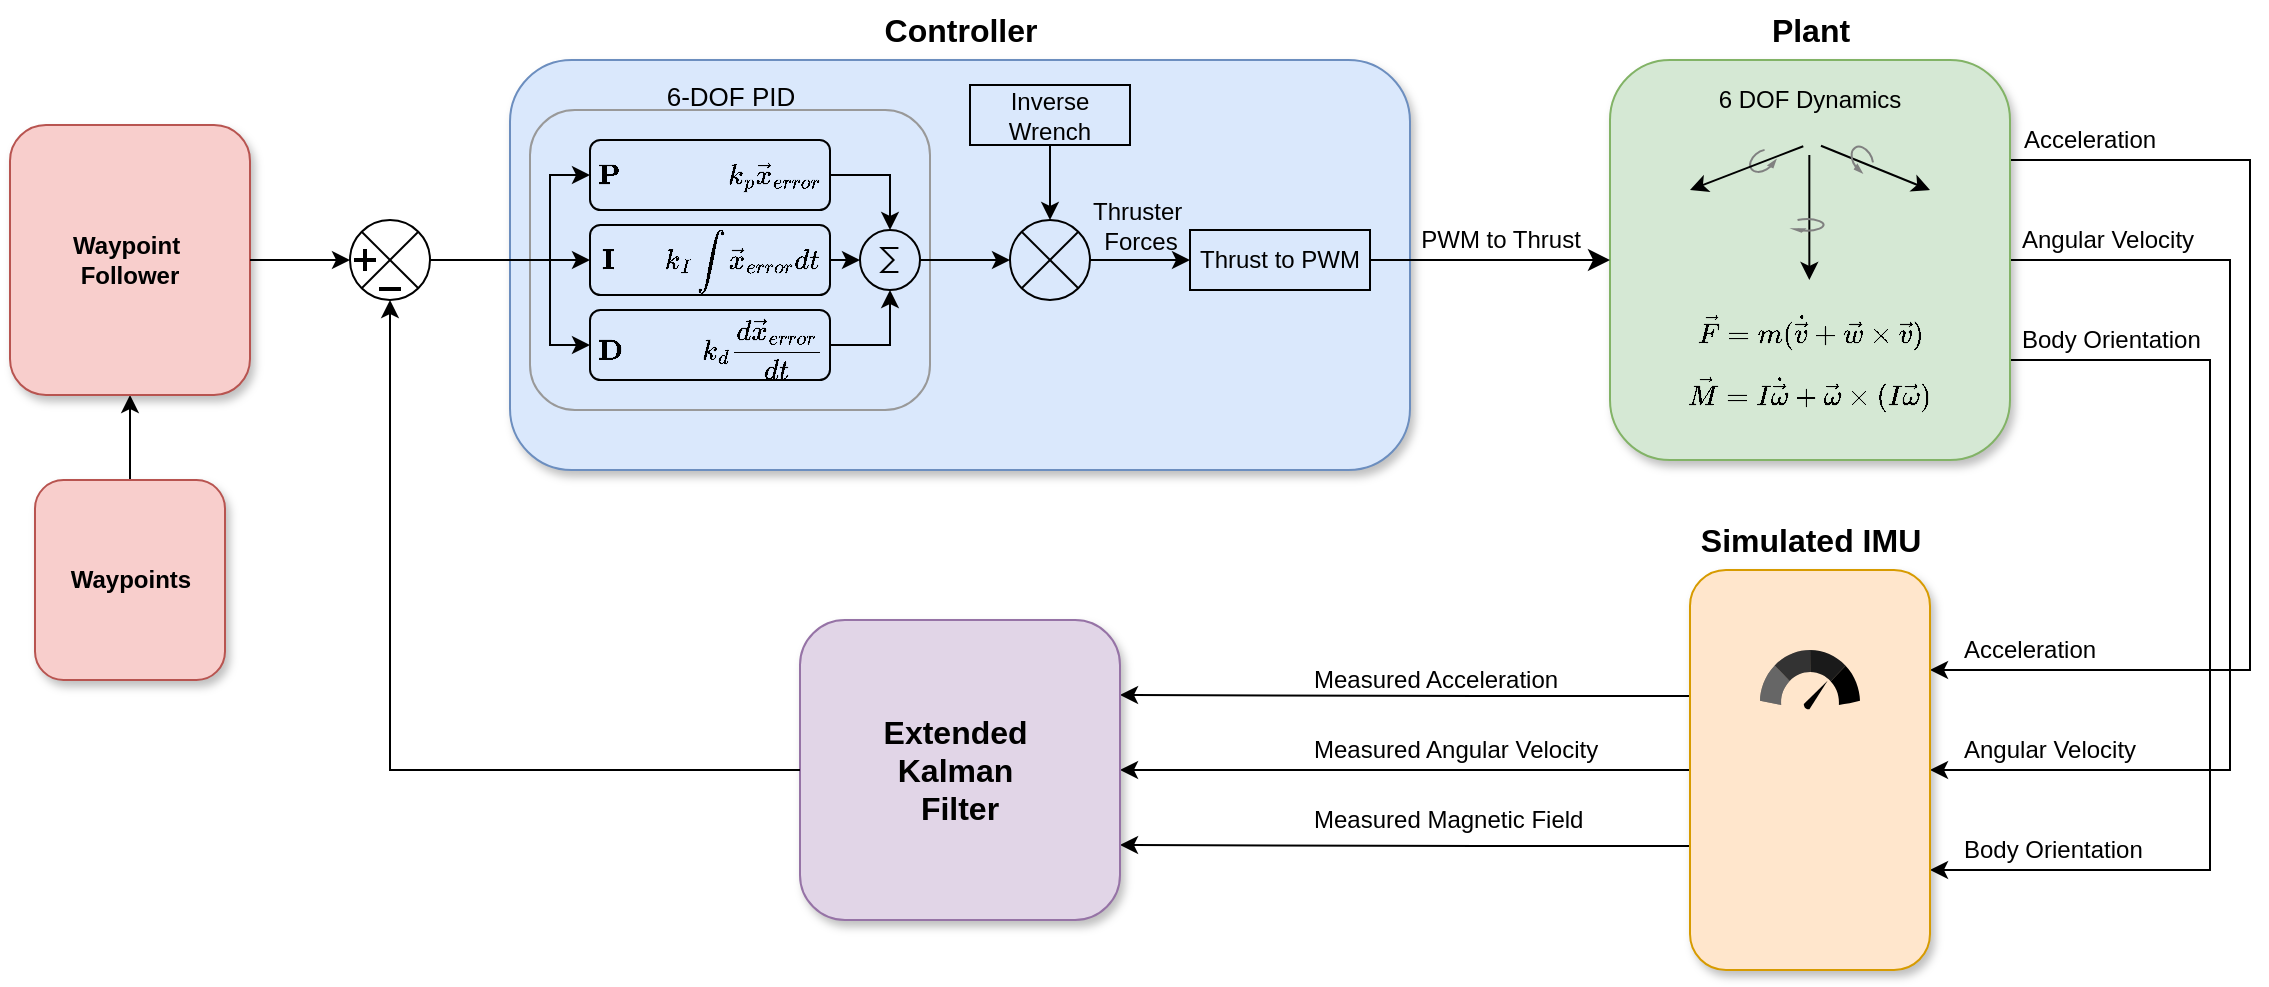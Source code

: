 <mxfile version="27.0.9">
  <diagram name="Page-1" id="gmF0lqLM5jDYlkhlYrua">
    <mxGraphModel dx="2262" dy="785" grid="1" gridSize="10" guides="1" tooltips="1" connect="1" arrows="0" fold="1" page="1" pageScale="1" pageWidth="850" pageHeight="1100" math="1" shadow="0">
      <root>
        <mxCell id="0" />
        <mxCell id="1" parent="0" />
        <mxCell id="TQVPsAvAFbcCPKvridSk-33" value="PWM to Thrust" style="text;html=1;align=center;verticalAlign=middle;resizable=0;points=[];autosize=1;strokeColor=none;fillColor=none;" parent="1" vertex="1">
          <mxGeometry x="215" y="220" width="100" height="30" as="geometry" />
        </mxCell>
        <mxCell id="TQVPsAvAFbcCPKvridSk-66" style="edgeStyle=orthogonalEdgeStyle;rounded=0;orthogonalLoop=1;jettySize=auto;html=1;exitX=1;exitY=0.25;exitDx=0;exitDy=0;entryX=1;entryY=0.25;entryDx=0;entryDy=0;" parent="1" source="TQVPsAvAFbcCPKvridSk-34" target="TQVPsAvAFbcCPKvridSk-61" edge="1">
          <mxGeometry relative="1" as="geometry">
            <Array as="points">
              <mxPoint x="640" y="195" />
              <mxPoint x="640" y="450" />
            </Array>
          </mxGeometry>
        </mxCell>
        <mxCell id="TQVPsAvAFbcCPKvridSk-67" style="edgeStyle=orthogonalEdgeStyle;rounded=0;orthogonalLoop=1;jettySize=auto;html=1;exitX=1;exitY=0.5;exitDx=0;exitDy=0;entryX=1;entryY=0.5;entryDx=0;entryDy=0;" parent="1" source="TQVPsAvAFbcCPKvridSk-34" target="TQVPsAvAFbcCPKvridSk-61" edge="1">
          <mxGeometry relative="1" as="geometry">
            <Array as="points">
              <mxPoint x="630" y="245" />
              <mxPoint x="630" y="500" />
            </Array>
          </mxGeometry>
        </mxCell>
        <mxCell id="TQVPsAvAFbcCPKvridSk-68" style="edgeStyle=orthogonalEdgeStyle;rounded=0;orthogonalLoop=1;jettySize=auto;html=1;exitX=1;exitY=0.75;exitDx=0;exitDy=0;entryX=1;entryY=0.75;entryDx=0;entryDy=0;" parent="1" source="TQVPsAvAFbcCPKvridSk-34" target="TQVPsAvAFbcCPKvridSk-61" edge="1">
          <mxGeometry relative="1" as="geometry">
            <Array as="points">
              <mxPoint x="620" y="295" />
              <mxPoint x="620" y="550" />
            </Array>
          </mxGeometry>
        </mxCell>
        <mxCell id="MQUveA0Q0qGDdCK2UPOB-7" style="edgeStyle=orthogonalEdgeStyle;rounded=0;orthogonalLoop=1;jettySize=auto;html=1;exitX=0;exitY=0.5;exitDx=0;exitDy=0;entryX=1;entryY=0.5;entryDx=0;entryDy=0;" parent="1" source="TQVPsAvAFbcCPKvridSk-61" target="TQVPsAvAFbcCPKvridSk-62" edge="1">
          <mxGeometry relative="1" as="geometry" />
        </mxCell>
        <mxCell id="MQUveA0Q0qGDdCK2UPOB-71" style="edgeStyle=orthogonalEdgeStyle;rounded=0;orthogonalLoop=1;jettySize=auto;html=1;exitX=0;exitY=0.25;exitDx=0;exitDy=0;entryX=1;entryY=0.25;entryDx=0;entryDy=0;" parent="1" source="TQVPsAvAFbcCPKvridSk-61" target="TQVPsAvAFbcCPKvridSk-62" edge="1">
          <mxGeometry relative="1" as="geometry">
            <Array as="points">
              <mxPoint x="360" y="463" />
              <mxPoint x="255" y="463" />
            </Array>
          </mxGeometry>
        </mxCell>
        <mxCell id="MQUveA0Q0qGDdCK2UPOB-73" style="edgeStyle=orthogonalEdgeStyle;rounded=0;orthogonalLoop=1;jettySize=auto;html=1;exitX=0;exitY=0.75;exitDx=0;exitDy=0;entryX=1;entryY=0.75;entryDx=0;entryDy=0;" parent="1" source="TQVPsAvAFbcCPKvridSk-61" target="TQVPsAvAFbcCPKvridSk-62" edge="1">
          <mxGeometry relative="1" as="geometry">
            <Array as="points">
              <mxPoint x="360" y="538" />
              <mxPoint x="255" y="538" />
            </Array>
          </mxGeometry>
        </mxCell>
        <mxCell id="TQVPsAvAFbcCPKvridSk-61" value="" style="rounded=1;whiteSpace=wrap;html=1;fillColor=#ffe6cc;strokeColor=#d79b00;shadow=1;" parent="1" vertex="1">
          <mxGeometry x="360" y="400" width="120" height="200" as="geometry" />
        </mxCell>
        <mxCell id="TQVPsAvAFbcCPKvridSk-62" value="&lt;font style=&quot;font-size: 16px;&quot;&gt;&lt;b&gt;Extended&amp;nbsp;&lt;/b&gt;&lt;/font&gt;&lt;div&gt;&lt;font style=&quot;font-size: 16px;&quot;&gt;&lt;b&gt;Kalman&amp;nbsp;&lt;/b&gt;&lt;/font&gt;&lt;/div&gt;&lt;div&gt;&lt;font style=&quot;font-size: 16px;&quot;&gt;&lt;b&gt;Filter&lt;/b&gt;&lt;/font&gt;&lt;/div&gt;" style="rounded=1;whiteSpace=wrap;html=1;fillColor=#e1d5e7;strokeColor=#9673a6;shadow=1;" parent="1" vertex="1">
          <mxGeometry x="-85" y="425" width="160" height="150" as="geometry" />
        </mxCell>
        <mxCell id="MQUveA0Q0qGDdCK2UPOB-81" style="edgeStyle=orthogonalEdgeStyle;rounded=0;orthogonalLoop=1;jettySize=auto;html=1;exitX=0.5;exitY=0;exitDx=0;exitDy=0;entryX=0.5;entryY=1;entryDx=0;entryDy=0;" parent="1" source="TQVPsAvAFbcCPKvridSk-64" target="MQUveA0Q0qGDdCK2UPOB-74" edge="1">
          <mxGeometry relative="1" as="geometry" />
        </mxCell>
        <mxCell id="TQVPsAvAFbcCPKvridSk-64" value="&lt;b&gt;Waypoints&lt;/b&gt;" style="rounded=1;whiteSpace=wrap;html=1;fillColor=#f8cecc;strokeColor=#b85450;shadow=1;" parent="1" vertex="1">
          <mxGeometry x="-467.5" y="355" width="95" height="100" as="geometry" />
        </mxCell>
        <mxCell id="MQUveA0Q0qGDdCK2UPOB-1" value="Acceleration" style="text;html=1;align=left;verticalAlign=middle;resizable=0;points=[];autosize=1;strokeColor=none;fillColor=none;" parent="1" vertex="1">
          <mxGeometry x="495" y="425" width="90" height="30" as="geometry" />
        </mxCell>
        <mxCell id="MQUveA0Q0qGDdCK2UPOB-2" value="Angular Velocity" style="text;html=1;align=left;verticalAlign=middle;resizable=0;points=[];autosize=1;strokeColor=none;fillColor=none;" parent="1" vertex="1">
          <mxGeometry x="495" y="475" width="110" height="30" as="geometry" />
        </mxCell>
        <mxCell id="MQUveA0Q0qGDdCK2UPOB-3" value="Body Orientation" style="text;html=1;align=left;verticalAlign=middle;resizable=0;points=[];autosize=1;strokeColor=none;fillColor=none;" parent="1" vertex="1">
          <mxGeometry x="495" y="525" width="110" height="30" as="geometry" />
        </mxCell>
        <mxCell id="MQUveA0Q0qGDdCK2UPOB-11" value="Measured Acceleration" style="text;html=1;align=left;verticalAlign=middle;resizable=0;points=[];autosize=1;strokeColor=none;fillColor=none;" parent="1" vertex="1">
          <mxGeometry x="170" y="440" width="150" height="30" as="geometry" />
        </mxCell>
        <mxCell id="MQUveA0Q0qGDdCK2UPOB-12" value="Measured Angular Velocity" style="text;html=1;align=left;verticalAlign=middle;resizable=0;points=[];autosize=1;strokeColor=none;fillColor=none;" parent="1" vertex="1">
          <mxGeometry x="170" y="475" width="170" height="30" as="geometry" />
        </mxCell>
        <mxCell id="MQUveA0Q0qGDdCK2UPOB-21" value="" style="sketch=0;html=1;strokeColor=none;shadow=0;fillColor=light-dark(#000000,#000000);verticalAlign=top;labelPosition=center;verticalLabelPosition=bottom;shape=mxgraph.gcp2.speed" parent="1" vertex="1">
          <mxGeometry x="395" y="440" width="50" height="30" as="geometry" />
        </mxCell>
        <mxCell id="MQUveA0Q0qGDdCK2UPOB-25" value="Simulated IMU" style="text;html=1;align=center;verticalAlign=middle;resizable=0;points=[];autosize=1;strokeColor=none;fillColor=none;fontSize=16;fontStyle=1" parent="1" vertex="1">
          <mxGeometry x="355" y="370" width="130" height="30" as="geometry" />
        </mxCell>
        <mxCell id="MQUveA0Q0qGDdCK2UPOB-50" value="Acceleration" style="text;html=1;align=left;verticalAlign=middle;resizable=0;points=[];autosize=1;strokeColor=none;fillColor=none;" parent="1" vertex="1">
          <mxGeometry x="525" y="170" width="90" height="30" as="geometry" />
        </mxCell>
        <mxCell id="MQUveA0Q0qGDdCK2UPOB-51" value="Angular Velocity" style="text;html=1;align=left;verticalAlign=middle;resizable=0;points=[];autosize=1;strokeColor=none;fillColor=none;" parent="1" vertex="1">
          <mxGeometry x="524" y="220" width="110" height="30" as="geometry" />
        </mxCell>
        <mxCell id="MQUveA0Q0qGDdCK2UPOB-52" value="Body Orientation" style="text;html=1;align=left;verticalAlign=middle;resizable=0;points=[];autosize=1;strokeColor=none;fillColor=none;" parent="1" vertex="1">
          <mxGeometry x="524" y="270" width="110" height="30" as="geometry" />
        </mxCell>
        <mxCell id="MQUveA0Q0qGDdCK2UPOB-60" style="edgeStyle=orthogonalEdgeStyle;rounded=0;orthogonalLoop=1;jettySize=auto;html=1;exitX=0;exitY=0.5;exitDx=0;exitDy=0;entryX=0.5;entryY=1;entryDx=0;entryDy=0;entryPerimeter=0;" parent="1" source="TQVPsAvAFbcCPKvridSk-62" target="MQUveA0Q0qGDdCK2UPOB-59" edge="1">
          <mxGeometry relative="1" as="geometry" />
        </mxCell>
        <mxCell id="xhgIy1EtNFYnYhNwIbrn-1" value="" style="group" vertex="1" connectable="0" parent="1">
          <mxGeometry x="-230" y="115" width="450" height="235" as="geometry" />
        </mxCell>
        <mxCell id="ToZBvLZudIV_ecfTI63q-2" value="" style="rounded=1;whiteSpace=wrap;html=1;fillColor=#dae8fc;strokeColor=#6c8ebf;shadow=1;glass=0;" parent="xhgIy1EtNFYnYhNwIbrn-1" vertex="1">
          <mxGeometry y="30" width="450" height="205" as="geometry" />
        </mxCell>
        <mxCell id="TQVPsAvAFbcCPKvridSk-1" value="" style="rounded=1;whiteSpace=wrap;html=1;fillColor=none;strokeColor=light-dark(#999999,#000000);" parent="xhgIy1EtNFYnYhNwIbrn-1" vertex="1">
          <mxGeometry x="10" y="55" width="200" height="150" as="geometry" />
        </mxCell>
        <mxCell id="TQVPsAvAFbcCPKvridSk-15" value="Inverse Wrench" style="rounded=0;whiteSpace=wrap;html=1;fillColor=none;strokeColor=light-dark(#000000,#000000);" parent="xhgIy1EtNFYnYhNwIbrn-1" vertex="1">
          <mxGeometry x="230" y="42.5" width="80" height="30" as="geometry" />
        </mxCell>
        <mxCell id="TQVPsAvAFbcCPKvridSk-28" value="Thruster&amp;nbsp;&lt;div&gt;Forces&lt;/div&gt;" style="text;html=1;align=center;verticalAlign=middle;resizable=0;points=[];autosize=1;strokeColor=none;fillColor=none;" parent="xhgIy1EtNFYnYhNwIbrn-1" vertex="1">
          <mxGeometry x="280" y="92.5" width="70" height="40" as="geometry" />
        </mxCell>
        <mxCell id="TQVPsAvAFbcCPKvridSk-29" value="Thrust to PWM" style="rounded=0;whiteSpace=wrap;html=1;strokeColor=default;fillColor=none;" parent="xhgIy1EtNFYnYhNwIbrn-1" vertex="1">
          <mxGeometry x="340" y="115" width="90" height="30" as="geometry" />
        </mxCell>
        <mxCell id="TQVPsAvAFbcCPKvridSk-60" value="" style="endArrow=classic;html=1;rounded=0;fillColor=none;strokeColor=light-dark(#000000,#000000);entryX=0;entryY=0.5;entryDx=0;entryDy=0;" parent="xhgIy1EtNFYnYhNwIbrn-1" target="TQVPsAvAFbcCPKvridSk-29" edge="1">
          <mxGeometry relative="1" as="geometry">
            <mxPoint x="290" y="130" as="sourcePoint" />
            <mxPoint x="330" y="130" as="targetPoint" />
          </mxGeometry>
        </mxCell>
        <mxCell id="MQUveA0Q0qGDdCK2UPOB-26" value="Controller" style="text;html=1;align=center;verticalAlign=middle;resizable=0;points=[];autosize=1;strokeColor=none;fillColor=none;fontSize=16;fontStyle=1" parent="xhgIy1EtNFYnYhNwIbrn-1" vertex="1">
          <mxGeometry x="180" width="90" height="30" as="geometry" />
        </mxCell>
        <mxCell id="MQUveA0Q0qGDdCK2UPOB-31" value="" style="verticalLabelPosition=bottom;verticalAlign=top;html=1;shape=mxgraph.flowchart.or;fillColor=none;strokeColor=light-dark(#000000,#000000);" parent="xhgIy1EtNFYnYhNwIbrn-1" vertex="1">
          <mxGeometry x="250" y="110" width="40" height="40" as="geometry" />
        </mxCell>
        <mxCell id="MQUveA0Q0qGDdCK2UPOB-33" value="$$\textbf{P} \space\space \space\space\space\space\space\space\space\space\space \space \space\space\space&amp;nbsp;k_p \vec{x}_{error}$$" style="rounded=1;whiteSpace=wrap;html=1;fillColor=none;" parent="xhgIy1EtNFYnYhNwIbrn-1" vertex="1">
          <mxGeometry x="40" y="70" width="120" height="35" as="geometry" />
        </mxCell>
        <mxCell id="MQUveA0Q0qGDdCK2UPOB-34" value="$$\textbf{I} \space\space\space\space\space\space\space k_I \int \vec{x}_{error}dt$$" style="rounded=1;whiteSpace=wrap;html=1;fillColor=none;" parent="xhgIy1EtNFYnYhNwIbrn-1" vertex="1">
          <mxGeometry x="40" y="112.5" width="120" height="35" as="geometry" />
        </mxCell>
        <mxCell id="MQUveA0Q0qGDdCK2UPOB-35" value="$$\textbf{D} \space\space\space\space\space\space\space\space\space\space\space k_d \frac{d\vec{x}_{error}}{dt}$$" style="rounded=1;whiteSpace=wrap;html=1;fillColor=none;" parent="xhgIy1EtNFYnYhNwIbrn-1" vertex="1">
          <mxGeometry x="40" y="155" width="120" height="35" as="geometry" />
        </mxCell>
        <mxCell id="MQUveA0Q0qGDdCK2UPOB-36" style="edgeStyle=orthogonalEdgeStyle;rounded=0;orthogonalLoop=1;jettySize=auto;html=1;exitX=0.5;exitY=1;exitDx=0;exitDy=0;entryX=0.5;entryY=0;entryDx=0;entryDy=0;entryPerimeter=0;" parent="xhgIy1EtNFYnYhNwIbrn-1" source="TQVPsAvAFbcCPKvridSk-15" target="MQUveA0Q0qGDdCK2UPOB-31" edge="1">
          <mxGeometry relative="1" as="geometry" />
        </mxCell>
        <mxCell id="MQUveA0Q0qGDdCK2UPOB-40" value="" style="verticalLabelPosition=bottom;shadow=0;dashed=0;align=center;html=1;verticalAlign=top;shape=mxgraph.electrical.abstract.sum;aspect=fixed;fillColor=none;" parent="xhgIy1EtNFYnYhNwIbrn-1" vertex="1">
          <mxGeometry x="175" y="115" width="30" height="30" as="geometry" />
        </mxCell>
        <mxCell id="MQUveA0Q0qGDdCK2UPOB-41" style="edgeStyle=orthogonalEdgeStyle;rounded=0;orthogonalLoop=1;jettySize=auto;html=1;exitX=1;exitY=0.5;exitDx=0;exitDy=0;entryX=0.5;entryY=0;entryDx=0;entryDy=0;entryPerimeter=0;" parent="xhgIy1EtNFYnYhNwIbrn-1" source="MQUveA0Q0qGDdCK2UPOB-33" target="MQUveA0Q0qGDdCK2UPOB-40" edge="1">
          <mxGeometry relative="1" as="geometry" />
        </mxCell>
        <mxCell id="MQUveA0Q0qGDdCK2UPOB-42" style="edgeStyle=orthogonalEdgeStyle;rounded=0;orthogonalLoop=1;jettySize=auto;html=1;exitX=1;exitY=0.5;exitDx=0;exitDy=0;entryX=0;entryY=0.5;entryDx=0;entryDy=0;entryPerimeter=0;" parent="xhgIy1EtNFYnYhNwIbrn-1" source="MQUveA0Q0qGDdCK2UPOB-34" target="MQUveA0Q0qGDdCK2UPOB-40" edge="1">
          <mxGeometry relative="1" as="geometry" />
        </mxCell>
        <mxCell id="MQUveA0Q0qGDdCK2UPOB-43" style="edgeStyle=orthogonalEdgeStyle;rounded=0;orthogonalLoop=1;jettySize=auto;html=1;exitX=1;exitY=0.5;exitDx=0;exitDy=0;entryX=0.5;entryY=1;entryDx=0;entryDy=0;entryPerimeter=0;" parent="xhgIy1EtNFYnYhNwIbrn-1" source="MQUveA0Q0qGDdCK2UPOB-35" target="MQUveA0Q0qGDdCK2UPOB-40" edge="1">
          <mxGeometry relative="1" as="geometry" />
        </mxCell>
        <mxCell id="MQUveA0Q0qGDdCK2UPOB-44" style="edgeStyle=orthogonalEdgeStyle;rounded=0;orthogonalLoop=1;jettySize=auto;html=1;exitX=1;exitY=0.5;exitDx=0;exitDy=0;exitPerimeter=0;entryX=0;entryY=0.5;entryDx=0;entryDy=0;entryPerimeter=0;" parent="xhgIy1EtNFYnYhNwIbrn-1" source="MQUveA0Q0qGDdCK2UPOB-40" target="MQUveA0Q0qGDdCK2UPOB-31" edge="1">
          <mxGeometry relative="1" as="geometry" />
        </mxCell>
        <mxCell id="MQUveA0Q0qGDdCK2UPOB-48" value="6-DOF PID" style="text;html=1;align=center;verticalAlign=middle;resizable=0;points=[];autosize=1;strokeColor=none;fillColor=none;fontSize=13;fontStyle=0" parent="xhgIy1EtNFYnYhNwIbrn-1" vertex="1">
          <mxGeometry x="65" y="32.5" width="90" height="30" as="geometry" />
        </mxCell>
        <mxCell id="MQUveA0Q0qGDdCK2UPOB-72" value="Measured Magnetic Field" style="text;html=1;align=left;verticalAlign=middle;resizable=0;points=[];autosize=1;strokeColor=none;fillColor=none;" parent="1" vertex="1">
          <mxGeometry x="170" y="510" width="160" height="30" as="geometry" />
        </mxCell>
        <mxCell id="MQUveA0Q0qGDdCK2UPOB-74" value="&lt;b&gt;Waypoint&amp;nbsp;&lt;/b&gt;&lt;div&gt;&lt;b&gt;Follower&lt;/b&gt;&lt;/div&gt;" style="rounded=1;whiteSpace=wrap;html=1;fillColor=#f8cecc;strokeColor=#b85450;shadow=1;" parent="1" vertex="1">
          <mxGeometry x="-480" y="177.5" width="120" height="135" as="geometry" />
        </mxCell>
        <mxCell id="MQUveA0Q0qGDdCK2UPOB-75" style="edgeStyle=orthogonalEdgeStyle;rounded=0;orthogonalLoop=1;jettySize=auto;html=1;exitX=1;exitY=0.5;exitDx=0;exitDy=0;entryX=0;entryY=0.5;entryDx=0;entryDy=0;entryPerimeter=0;" parent="1" source="MQUveA0Q0qGDdCK2UPOB-74" target="MQUveA0Q0qGDdCK2UPOB-59" edge="1">
          <mxGeometry relative="1" as="geometry" />
        </mxCell>
        <mxCell id="MQUveA0Q0qGDdCK2UPOB-78" value="" style="shape=image;html=1;verticalAlign=top;verticalLabelPosition=bottom;labelBackgroundColor=#ffffff;imageAspect=0;aspect=fixed;image=https://cdn2.iconfinder.com/data/icons/freecns-cumulus/32/519779-90_Compass-128.png" parent="1" vertex="1">
          <mxGeometry x="402.5" y="530" width="35" height="35" as="geometry" />
        </mxCell>
        <mxCell id="MQUveA0Q0qGDdCK2UPOB-80" value="" style="shape=image;verticalLabelPosition=bottom;verticalAlign=top;imageAspect=0;image=https://static.thenounproject.com/png/51888-200.png;aspect=fixed;" parent="1" vertex="1">
          <mxGeometry x="400" y="480" width="40" height="40" as="geometry" />
        </mxCell>
        <mxCell id="xhgIy1EtNFYnYhNwIbrn-2" value="" style="group" vertex="1" connectable="0" parent="1">
          <mxGeometry x="320" y="115" width="200" height="230" as="geometry" />
        </mxCell>
        <mxCell id="TQVPsAvAFbcCPKvridSk-34" value="&lt;div&gt;6 DOF Dynamics&lt;/div&gt;&lt;div&gt;&lt;br&gt;&lt;/div&gt;&lt;div&gt;&lt;br&gt;&lt;/div&gt;&lt;div&gt;&lt;br&gt;&lt;/div&gt;&lt;div&gt;&lt;br&gt;&lt;/div&gt;&lt;div&gt;&lt;br&gt;&lt;/div&gt;&lt;div&gt;&lt;br&gt;&lt;/div&gt;&lt;div&gt;$$\vec{F} = m(\dot{\vec{v}} + \vec{w} \times \vec{v})$$&lt;/div&gt;&lt;div&gt;$$&amp;nbsp; \vec{M} =&amp;nbsp; I \dot{\vec{\omega}} + \vec{\omega} \times (I \vec{\omega})$$&lt;/div&gt;" style="rounded=1;whiteSpace=wrap;html=1;fillColor=#d5e8d4;strokeColor=#82b366;shadow=1;glass=0;" parent="xhgIy1EtNFYnYhNwIbrn-2" vertex="1">
          <mxGeometry y="30" width="200" height="200" as="geometry" />
        </mxCell>
        <mxCell id="TQVPsAvAFbcCPKvridSk-35" value="" style="shape=image;verticalLabelPosition=bottom;verticalAlign=top;imageAspect=0;image=https://upload.wikimedia.org/wikipedia/commons/thumb/5/51/Center_of_Gravity_symbol.svg/240px-Center_of_Gravity_symbol.svg.png;" parent="xhgIy1EtNFYnYhNwIbrn-2" vertex="1">
          <mxGeometry x="92.5" y="62.5" width="15" height="15" as="geometry" />
        </mxCell>
        <mxCell id="TQVPsAvAFbcCPKvridSk-50" value="" style="verticalLabelPosition=bottom;shadow=0;align=center;html=1;verticalAlign=top;shape=mxgraph.electrical.rot_mech.verticalLabelPosition=bottom;shadow=0;dashed=0;align=center;fillColor=strokeColor;html=1;verticalAlign=top;strokeWidth=1;shape=mxgraph.electrical.rot_mech.rotation;rotation=55;flipV=0;strokeColor=#808080;fontColor=#808080;" parent="xhgIy1EtNFYnYhNwIbrn-2" vertex="1">
          <mxGeometry x="70" y="75" width="10.75" height="12.5" as="geometry" />
        </mxCell>
        <mxCell id="TQVPsAvAFbcCPKvridSk-45" value="" style="endArrow=classic;html=1;rounded=0;exitX=0.865;exitY=0.691;exitDx=0;exitDy=0;exitPerimeter=0;entryX=0.8;entryY=0.325;entryDx=0;entryDy=0;entryPerimeter=0;" parent="xhgIy1EtNFYnYhNwIbrn-2" source="TQVPsAvAFbcCPKvridSk-35" target="TQVPsAvAFbcCPKvridSk-34" edge="1">
          <mxGeometry width="50" height="50" relative="1" as="geometry">
            <mxPoint x="177" y="85" as="sourcePoint" />
            <mxPoint x="120" y="107" as="targetPoint" />
          </mxGeometry>
        </mxCell>
        <mxCell id="TQVPsAvAFbcCPKvridSk-39" value="" style="endArrow=classic;html=1;rounded=0;" parent="xhgIy1EtNFYnYhNwIbrn-2" edge="1">
          <mxGeometry width="50" height="50" relative="1" as="geometry">
            <mxPoint x="99.67" y="77.5" as="sourcePoint" />
            <mxPoint x="99.67" y="140" as="targetPoint" />
          </mxGeometry>
        </mxCell>
        <mxCell id="TQVPsAvAFbcCPKvridSk-44" value="" style="endArrow=classic;html=1;rounded=0;exitX=0.276;exitY=0.71;exitDx=0;exitDy=0;exitPerimeter=0;entryX=0.2;entryY=0.325;entryDx=0;entryDy=0;entryPerimeter=0;" parent="xhgIy1EtNFYnYhNwIbrn-2" source="TQVPsAvAFbcCPKvridSk-35" target="TQVPsAvAFbcCPKvridSk-34" edge="1">
          <mxGeometry width="50" height="50" relative="1" as="geometry">
            <mxPoint x="30" y="155" as="sourcePoint" />
            <mxPoint x="80" y="105" as="targetPoint" />
          </mxGeometry>
        </mxCell>
        <mxCell id="TQVPsAvAFbcCPKvridSk-47" value="" style="verticalLabelPosition=bottom;shadow=0;dashed=0;align=center;html=1;verticalAlign=top;shape=mxgraph.electrical.rot_mech.verticalLabelPosition=bottom;shadow=0;dashed=0;align=center;fillColor=strokeColor;html=1;verticalAlign=top;strokeWidth=1;shape=mxgraph.electrical.rot_mech.rotation;rotation=90;flipV=1;strokeColor=#808080;" parent="xhgIy1EtNFYnYhNwIbrn-2" vertex="1">
          <mxGeometry x="96.75" y="105" width="6.5" height="15" as="geometry" />
        </mxCell>
        <mxCell id="TQVPsAvAFbcCPKvridSk-51" value="" style="verticalLabelPosition=bottom;shadow=0;align=center;html=1;verticalAlign=top;shape=mxgraph.electrical.rot_mech.verticalLabelPosition=bottom;shadow=0;dashed=0;align=center;fillColor=strokeColor;html=1;verticalAlign=top;strokeWidth=1;shape=mxgraph.electrical.rot_mech.rotation;rotation=-30;flipV=1;strokeColor=#808080;fontColor=#808080;flipH=1;" parent="xhgIy1EtNFYnYhNwIbrn-2" vertex="1">
          <mxGeometry x="120.005" y="72.5" width="10.75" height="12.5" as="geometry" />
        </mxCell>
        <mxCell id="TQVPsAvAFbcCPKvridSk-54" value="Plant" style="text;html=1;align=center;verticalAlign=middle;resizable=0;points=[];autosize=1;strokeColor=none;fillColor=none;fontSize=16;fontStyle=1" parent="xhgIy1EtNFYnYhNwIbrn-2" vertex="1">
          <mxGeometry x="70" width="60" height="30" as="geometry" />
        </mxCell>
        <mxCell id="MQUveA0Q0qGDdCK2UPOB-47" style="edgeStyle=orthogonalEdgeStyle;rounded=0;orthogonalLoop=1;jettySize=auto;html=1;entryX=0;entryY=0.5;entryDx=0;entryDy=0;" parent="1" edge="1">
          <mxGeometry relative="1" as="geometry">
            <mxPoint x="-260" y="245" as="sourcePoint" />
            <Array as="points">
              <mxPoint x="-210" y="245" />
              <mxPoint x="-210" y="288" />
            </Array>
            <mxPoint x="-190" y="287.5" as="targetPoint" />
          </mxGeometry>
        </mxCell>
        <mxCell id="MQUveA0Q0qGDdCK2UPOB-46" style="edgeStyle=orthogonalEdgeStyle;rounded=0;orthogonalLoop=1;jettySize=auto;html=1;entryX=0;entryY=0.5;entryDx=0;entryDy=0;" parent="1" edge="1">
          <mxGeometry relative="1" as="geometry">
            <mxPoint x="-260" y="245" as="sourcePoint" />
            <Array as="points">
              <mxPoint x="-210" y="245" />
              <mxPoint x="-210" y="202" />
            </Array>
            <mxPoint x="-190" y="202.5" as="targetPoint" />
          </mxGeometry>
        </mxCell>
        <mxCell id="MQUveA0Q0qGDdCK2UPOB-59" value="" style="verticalLabelPosition=bottom;verticalAlign=top;html=1;shape=mxgraph.flowchart.or;fillColor=none;strokeColor=light-dark(#000000,#000000);" parent="1" vertex="1">
          <mxGeometry x="-310" y="225" width="40" height="40" as="geometry" />
        </mxCell>
        <mxCell id="MQUveA0Q0qGDdCK2UPOB-68" value="" style="whiteSpace=wrap;html=1;" parent="1" vertex="1">
          <mxGeometry x="-295" y="259" width="10" height="1" as="geometry" />
        </mxCell>
        <mxCell id="MQUveA0Q0qGDdCK2UPOB-69" value="" style="whiteSpace=wrap;html=1;" parent="1" vertex="1">
          <mxGeometry x="-307.5" y="244.5" width="10" height="1" as="geometry" />
        </mxCell>
        <mxCell id="MQUveA0Q0qGDdCK2UPOB-70" value="" style="whiteSpace=wrap;html=1;rotation=90;" parent="1" vertex="1">
          <mxGeometry x="-307.5" y="244.5" width="10" height="1" as="geometry" />
        </mxCell>
        <mxCell id="MQUveA0Q0qGDdCK2UPOB-38" style="edgeStyle=orthogonalEdgeStyle;rounded=0;orthogonalLoop=1;jettySize=auto;html=1;entryX=0;entryY=0.5;entryDx=0;entryDy=0;" parent="1" edge="1">
          <mxGeometry relative="1" as="geometry">
            <mxPoint x="-270" y="245" as="sourcePoint" />
            <mxPoint x="-190" y="245" as="targetPoint" />
          </mxGeometry>
        </mxCell>
        <mxCell id="TQVPsAvAFbcCPKvridSk-31" value="" style="endArrow=classic;html=1;rounded=0;fontSize=12;startSize=8;endSize=8;curved=1;fillColor=none;strokeColor=light-dark(#000000,#000000);entryX=0;entryY=0.5;entryDx=0;entryDy=0;exitX=1;exitY=0.5;exitDx=0;exitDy=0;" parent="1" source="TQVPsAvAFbcCPKvridSk-29" edge="1">
          <mxGeometry relative="1" as="geometry">
            <mxPoint x="210" y="244.52" as="sourcePoint" />
            <mxPoint x="320" y="245" as="targetPoint" />
          </mxGeometry>
        </mxCell>
      </root>
    </mxGraphModel>
  </diagram>
</mxfile>
